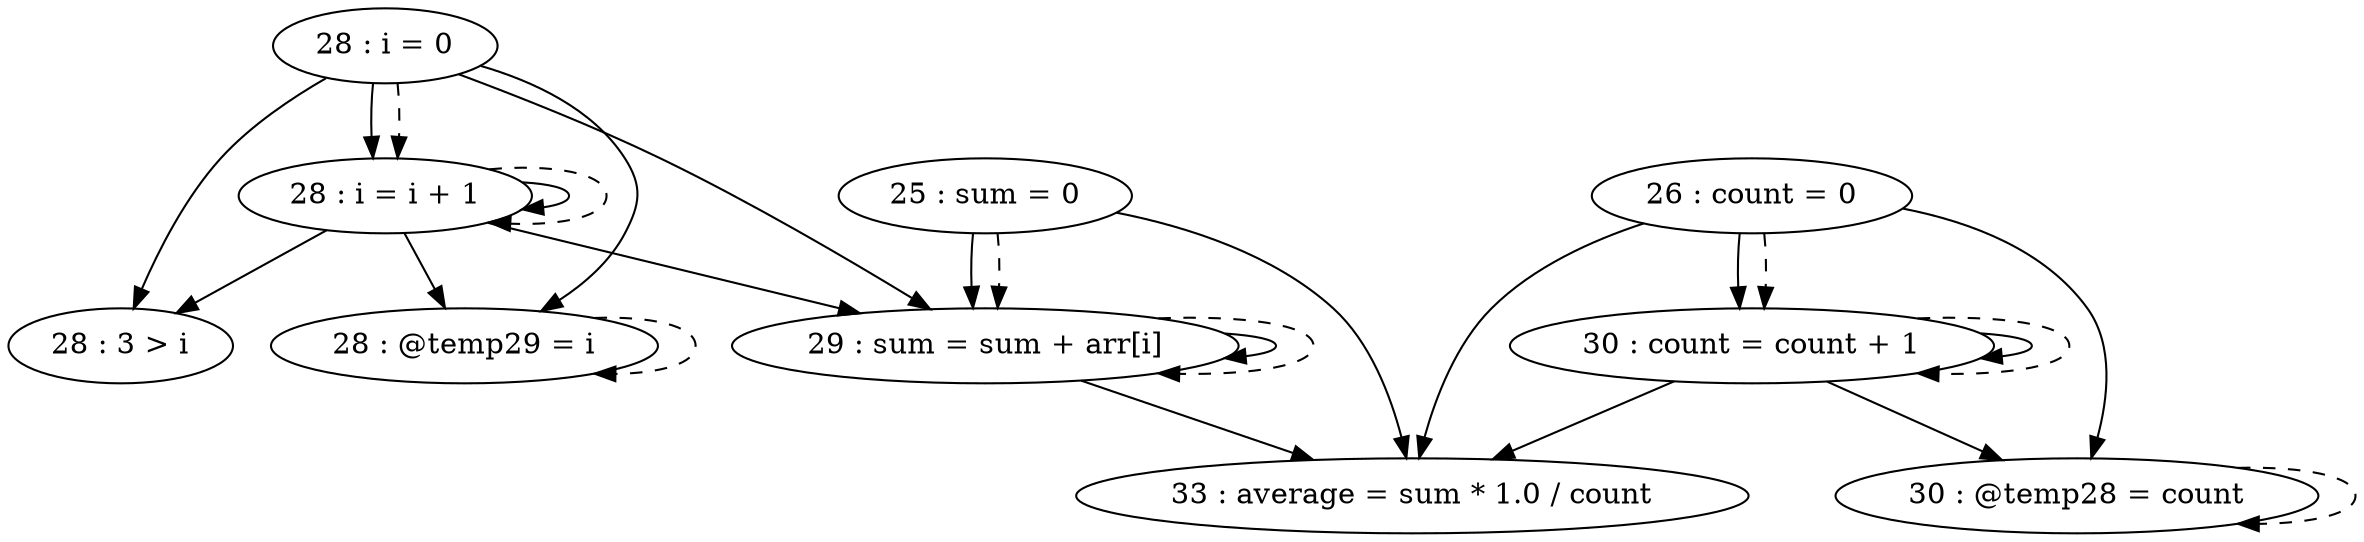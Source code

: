 digraph G {
"25 : sum = 0"
"25 : sum = 0" -> "29 : sum = sum + arr[i]"
"25 : sum = 0" -> "33 : average = sum * 1.0 / count"
"25 : sum = 0" -> "29 : sum = sum + arr[i]" [style=dashed]
"26 : count = 0"
"26 : count = 0" -> "30 : count = count + 1"
"26 : count = 0" -> "30 : @temp28 = count"
"26 : count = 0" -> "33 : average = sum * 1.0 / count"
"26 : count = 0" -> "30 : count = count + 1" [style=dashed]
"28 : i = 0"
"28 : i = 0" -> "28 : @temp29 = i"
"28 : i = 0" -> "28 : i = i + 1"
"28 : i = 0" -> "29 : sum = sum + arr[i]"
"28 : i = 0" -> "28 : 3 > i"
"28 : i = 0" -> "28 : i = i + 1" [style=dashed]
"28 : 3 > i"
"29 : sum = sum + arr[i]"
"29 : sum = sum + arr[i]" -> "29 : sum = sum + arr[i]"
"29 : sum = sum + arr[i]" -> "33 : average = sum * 1.0 / count"
"29 : sum = sum + arr[i]" -> "29 : sum = sum + arr[i]" [style=dashed]
"30 : @temp28 = count"
"30 : @temp28 = count" -> "30 : @temp28 = count" [style=dashed]
"30 : count = count + 1"
"30 : count = count + 1" -> "30 : count = count + 1"
"30 : count = count + 1" -> "30 : @temp28 = count"
"30 : count = count + 1" -> "33 : average = sum * 1.0 / count"
"30 : count = count + 1" -> "30 : count = count + 1" [style=dashed]
"28 : @temp29 = i"
"28 : @temp29 = i" -> "28 : @temp29 = i" [style=dashed]
"28 : i = i + 1"
"28 : i = i + 1" -> "28 : @temp29 = i"
"28 : i = i + 1" -> "28 : i = i + 1"
"28 : i = i + 1" -> "29 : sum = sum + arr[i]"
"28 : i = i + 1" -> "28 : 3 > i"
"28 : i = i + 1" -> "28 : i = i + 1" [style=dashed]
"33 : average = sum * 1.0 / count"
}